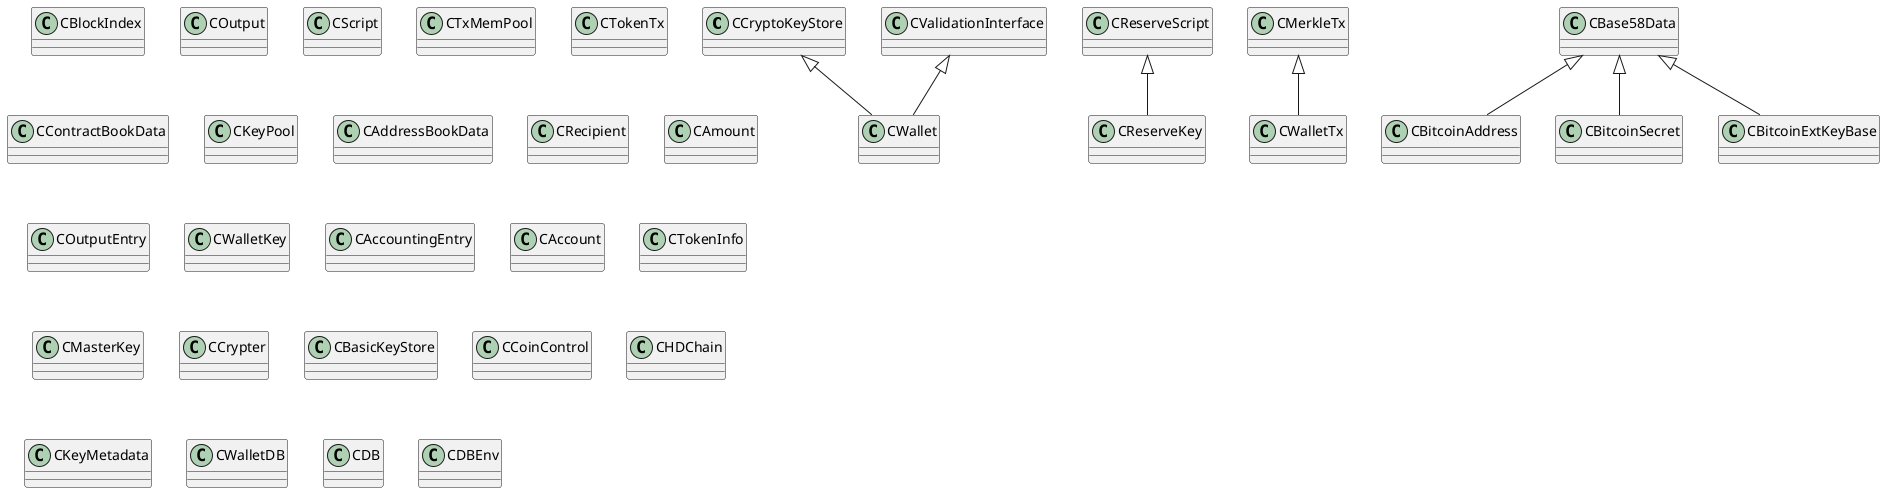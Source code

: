 @startuml

class CCryptoKeyStore {
}
class CValidationInterface {
}

class CBlockIndex{

}
class COutput{
}
class CReserveKey{
}
CReserveScript <|-- CReserveKey


class CScript{

}
class CTxMemPool{

}
class CWalletTx{

}
class CTokenTx{

}
class CContractBookData{

}

class CKeyPool {
}

class CAddressBookData {
}

class CRecipient {
}

class CScript {
}

class CAmount {
}

class COutputEntry {
}

class CMerkleTx {
}

class CWalletTx {
}
CMerkleTx <|-- CWalletTx


class COutput {
}

class CWalletKey {
}
class CAccountingEntry {
}

class CReserveScript {
}
class CAccount {
}
class CTokenInfo {
}
class CTokenTx {
}
class CContractBookData {
}

class CWallet {
}
CCryptoKeyStore <|-- CWallet
CValidationInterface <|-- CWallet




class CMasterKey {
}
class CCrypter {
}
class CBasicKeyStore {
}
class CCoinControl {
}
class CHDChain {
}
class CKeyMetadata {
}
class CWalletDB {
}
class CDB {
}
class CDBEnv {
}








class CBitcoinAddress {
}
class CBase58Data {
}
class CBitcoinSecret {
}
class CBitcoinExtKeyBase {
}
CBase58Data <|-- CBitcoinAddress
CBase58Data <|-- CBitcoinSecret
CBase58Data <|-- CBitcoinExtKeyBase

class CWalletKey {
}
class CWalletKey {
}
class CWalletKey {
}
class CWalletKey {
}
class CWalletKey {
}
class CWalletKey {
}

@enduml


interface Peer  {
	GetPeerEndpoint() (*pb.PeerEndpoint, error)
	NewOpenchainDiscoveryHello() (*pb.Message, error)
}



interface RemoteLedger  {
	BlocksRetriever
	StateRetriever
}

interface BlockChainAccessor  {
	GetBlockByNumber(blockNumber uint64) (*pb.Block, error)
	GetBlockchainSize() uint64
	GetCurrentStateHash() (stateHash []byte, err error)
}

interface BlockChainModifier  {
	ApplyStateDelta(id {}, delta *statemgmt.StateDelta) error
	RollbackStateDelta(id {}) error
	CommitStateDelta(id {}) error
	EmptyState() error
	PutBlock(blockNumber uint64, block *pb.Block) error
}

interface BlockChainUtil  {
	HashBlock(block *pb.Block) ([]byte, error)
	VerifyBlockchain(start, finish uint64) (uint64, error)
}

interface StateAccessor  {
	GetStateSnapshot() (*state.StateSnapshot, error)
	GetStateDelta(blockNumber uint64) (*statemgmt.StateDelta, error)
}

interface MessageHandler  {
	RemoteLedger
	HandleMessage(msg *pb.Message) error
	SendMessage(msg *pb.Message) error
	To() (pb.PeerEndpoint, error)
	Stop() error
}
RemoteLedger <|-- MessageHandler

interface MessageHandlerCoordinator  {
	Peer
	SecurityAccessor
	BlockChainAccessor
	BlockChainModifier
	BlockChainUtil
	StateAccessor
	Discoverer

	RegisterHandler(messageHandler MessageHandler) error
	DeregisterHandler(messageHandler MessageHandler) error
	Broadcast(*pb.Message, pb.PeerEndpoint_interface) []error
	Unicast(*pb.Message, *pb.PeerID) error
	GetPeers() (*pb.PeersMessage, error)
	GetRemoteLedger(receiver *pb.PeerID) (RemoteLedger, error)
	PeersDiscovered(*pb.PeersMessage) error
	ExecuteTransaction(transaction *pb.Transaction) *pb.Response
}

Peer <|-- MessageHandlerCoordinator
BlockChainAccessor <|-- MessageHandlerCoordinator
BlockChainModifier <|-- MessageHandlerCoordinator

MessageHandlerCoordinator --|> BlockChainUtil
MessageHandlerCoordinator --|> Discoverer
MessageHandlerCoordinator --|> StateAccessor
MessageHandlerCoordinator --|> SecurityAccessor




interface ChatStream  {
	Send(*pb.Message) error
	Recv() (*pb.Message, error)
}

interface SecurityAccessor  {
	GetSecHelper() crypto.Peer
}

interface TransactionProccesor  {
	ProcessTransactionMsg(*pb.Message, *pb.Transaction) *pb.Response
}

interface Engine  {
	TransactionProccesor
	HandlerFactory(MessageHandler) (LegacyMessageHandler, error)
}
TransactionProccesor <|-- Engine
Engine <|-- help.EngineImpl

class Impl {
	handlerFactory HandlerFactory
	handlerMap     *handlerMap
	ledgerWrapper  *ledgerWrapper
	secHelper      crypto.Peer
	engine         Engine
	reconnectOnce  sync.Once
	discHelper     discovery.Discovery
}
MessageHandlerCoordinator <|-- Impl
Impl o--> ledgerWrapper
Impl o--> handlerMap
Impl *--> Engine


Handler *--> Impl
Handler *--> ChatStream
Handler --|> MessageHandler
handlerMap *--> MessageHandler


class help.EngineImpl {
	consenter    consensus.Consenter
	helper       *Helper
	peerEndpoint *pb.PeerEndpoint
	consensusFan *util.MessageFan
}
help.EngineImpl o--> consensus.Consenter

consensus.Consenter <|-- noops.Noops
consensus.Consenter <|-- pbft.obcBatch
pbft.obcBatch <|-- pbft.pbftCore

@enduml

interface BlocksRetriever  {
	RequestBlocks(*pb.SyncBlockRange) (<-chan *pb.SyncBlocks, error)
}

interface StateRetriever  {
	RequestStateSnapshot() (<-chan *pb.SyncStateSnapshot, error)
	RequestStateDeltas(syncBlockRange *pb.SyncBlockRange)
}

StateRetriever <|-- RemoteLedger
BlocksRetriever <|-- RemoteLedger
